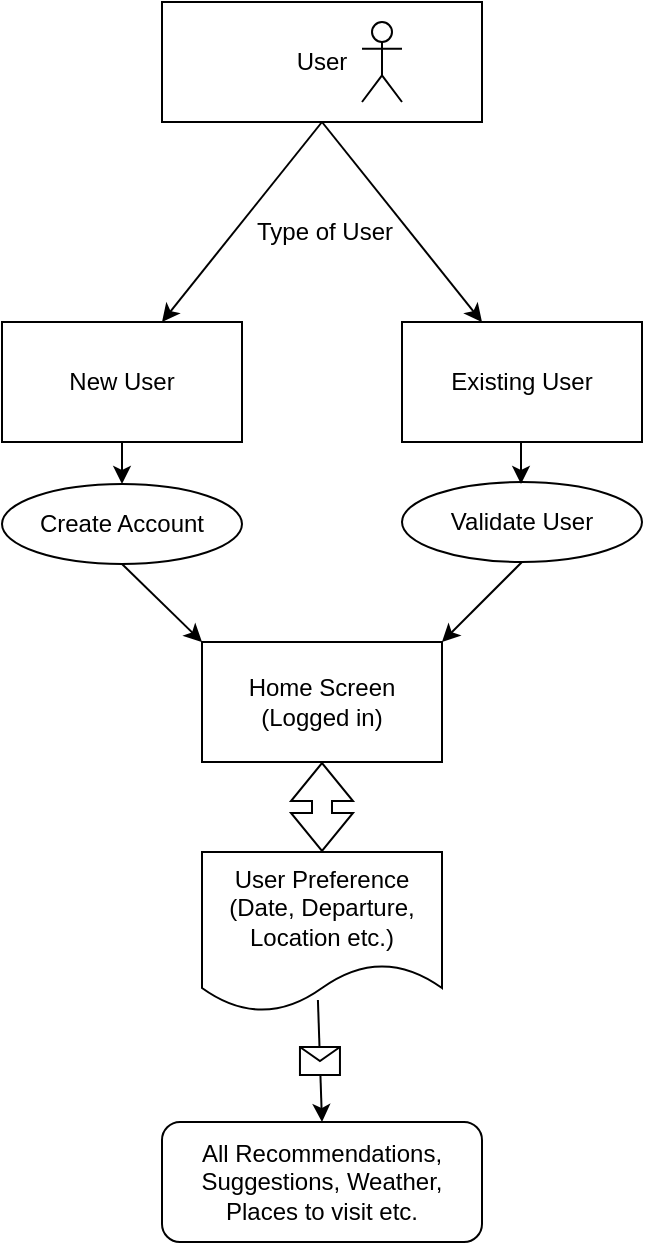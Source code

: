 <mxfile version="21.7.5" type="github">
  <diagram name="Page-1" id="nV2FWvVAo2iCizJ7a7_f">
    <mxGraphModel dx="454" dy="297" grid="1" gridSize="10" guides="1" tooltips="1" connect="1" arrows="1" fold="1" page="1" pageScale="1" pageWidth="827" pageHeight="1169" math="0" shadow="0">
      <root>
        <mxCell id="0" />
        <mxCell id="1" parent="0" />
        <mxCell id="H0QnVHsDFDVrJVDKdj2z-1" value="User" style="rounded=0;whiteSpace=wrap;html=1;" vertex="1" parent="1">
          <mxGeometry x="320" y="40" width="160" height="60" as="geometry" />
        </mxCell>
        <mxCell id="H0QnVHsDFDVrJVDKdj2z-2" value="" style="endArrow=classic;html=1;rounded=0;exitX=0.5;exitY=1;exitDx=0;exitDy=0;" edge="1" parent="1" source="H0QnVHsDFDVrJVDKdj2z-1">
          <mxGeometry width="50" height="50" relative="1" as="geometry">
            <mxPoint x="370" y="200" as="sourcePoint" />
            <mxPoint x="320" y="200" as="targetPoint" />
          </mxGeometry>
        </mxCell>
        <mxCell id="H0QnVHsDFDVrJVDKdj2z-3" value="" style="endArrow=classic;html=1;rounded=0;" edge="1" parent="1">
          <mxGeometry width="50" height="50" relative="1" as="geometry">
            <mxPoint x="400" y="100" as="sourcePoint" />
            <mxPoint x="480" y="200" as="targetPoint" />
          </mxGeometry>
        </mxCell>
        <mxCell id="H0QnVHsDFDVrJVDKdj2z-4" value="New User" style="rounded=0;whiteSpace=wrap;html=1;" vertex="1" parent="1">
          <mxGeometry x="240" y="200" width="120" height="60" as="geometry" />
        </mxCell>
        <mxCell id="H0QnVHsDFDVrJVDKdj2z-5" value="Existing User" style="rounded=0;whiteSpace=wrap;html=1;" vertex="1" parent="1">
          <mxGeometry x="440" y="200" width="120" height="60" as="geometry" />
        </mxCell>
        <mxCell id="H0QnVHsDFDVrJVDKdj2z-6" value="Create Account" style="ellipse;whiteSpace=wrap;html=1;" vertex="1" parent="1">
          <mxGeometry x="240" y="281" width="120" height="40" as="geometry" />
        </mxCell>
        <mxCell id="H0QnVHsDFDVrJVDKdj2z-8" value="Validate User" style="ellipse;whiteSpace=wrap;html=1;" vertex="1" parent="1">
          <mxGeometry x="440" y="280" width="120" height="40" as="geometry" />
        </mxCell>
        <mxCell id="H0QnVHsDFDVrJVDKdj2z-9" value="" style="shape=umlActor;verticalLabelPosition=bottom;verticalAlign=top;html=1;outlineConnect=0;" vertex="1" parent="1">
          <mxGeometry x="420" y="50" width="20" height="40" as="geometry" />
        </mxCell>
        <mxCell id="H0QnVHsDFDVrJVDKdj2z-10" value="Type of User" style="text;html=1;align=center;verticalAlign=middle;resizable=0;points=[];autosize=1;strokeColor=none;fillColor=none;" vertex="1" parent="1">
          <mxGeometry x="356" y="140" width="90" height="30" as="geometry" />
        </mxCell>
        <mxCell id="H0QnVHsDFDVrJVDKdj2z-12" value="" style="endArrow=classic;html=1;rounded=0;entryX=0.5;entryY=0;entryDx=0;entryDy=0;exitX=0.5;exitY=1;exitDx=0;exitDy=0;" edge="1" parent="1" source="H0QnVHsDFDVrJVDKdj2z-4" target="H0QnVHsDFDVrJVDKdj2z-6">
          <mxGeometry width="50" height="50" relative="1" as="geometry">
            <mxPoint x="330" y="250" as="sourcePoint" />
            <mxPoint x="380" y="200" as="targetPoint" />
          </mxGeometry>
        </mxCell>
        <mxCell id="H0QnVHsDFDVrJVDKdj2z-14" value="" style="endArrow=classic;html=1;rounded=0;entryX=0.5;entryY=0;entryDx=0;entryDy=0;exitX=0.5;exitY=1;exitDx=0;exitDy=0;" edge="1" parent="1">
          <mxGeometry width="50" height="50" relative="1" as="geometry">
            <mxPoint x="499.5" y="260" as="sourcePoint" />
            <mxPoint x="499.5" y="281" as="targetPoint" />
          </mxGeometry>
        </mxCell>
        <mxCell id="H0QnVHsDFDVrJVDKdj2z-15" value="Home Screen&lt;br&gt;(Logged in)" style="rounded=0;whiteSpace=wrap;html=1;" vertex="1" parent="1">
          <mxGeometry x="340" y="360" width="120" height="60" as="geometry" />
        </mxCell>
        <mxCell id="H0QnVHsDFDVrJVDKdj2z-16" value="" style="endArrow=classic;html=1;rounded=0;exitX=0.5;exitY=1;exitDx=0;exitDy=0;entryX=0;entryY=0;entryDx=0;entryDy=0;" edge="1" parent="1" source="H0QnVHsDFDVrJVDKdj2z-6" target="H0QnVHsDFDVrJVDKdj2z-15">
          <mxGeometry width="50" height="50" relative="1" as="geometry">
            <mxPoint x="330" y="360" as="sourcePoint" />
            <mxPoint x="380" y="310" as="targetPoint" />
          </mxGeometry>
        </mxCell>
        <mxCell id="H0QnVHsDFDVrJVDKdj2z-17" value="" style="endArrow=classic;html=1;rounded=0;exitX=0.5;exitY=1;exitDx=0;exitDy=0;entryX=1;entryY=0;entryDx=0;entryDy=0;" edge="1" parent="1" source="H0QnVHsDFDVrJVDKdj2z-8" target="H0QnVHsDFDVrJVDKdj2z-15">
          <mxGeometry width="50" height="50" relative="1" as="geometry">
            <mxPoint x="310" y="331" as="sourcePoint" />
            <mxPoint x="350" y="370" as="targetPoint" />
          </mxGeometry>
        </mxCell>
        <mxCell id="H0QnVHsDFDVrJVDKdj2z-19" value="User Preference&lt;br&gt;(Date, Departure, Location etc.)" style="shape=document;whiteSpace=wrap;html=1;boundedLbl=1;" vertex="1" parent="1">
          <mxGeometry x="340" y="465" width="120" height="80" as="geometry" />
        </mxCell>
        <mxCell id="H0QnVHsDFDVrJVDKdj2z-20" value="" style="shape=flexArrow;endArrow=classic;startArrow=classic;html=1;rounded=0;entryX=0.5;entryY=1;entryDx=0;entryDy=0;exitX=0.5;exitY=0;exitDx=0;exitDy=0;" edge="1" parent="1" source="H0QnVHsDFDVrJVDKdj2z-19" target="H0QnVHsDFDVrJVDKdj2z-15">
          <mxGeometry width="100" height="100" relative="1" as="geometry">
            <mxPoint x="340" y="450" as="sourcePoint" />
            <mxPoint x="440" y="350" as="targetPoint" />
          </mxGeometry>
        </mxCell>
        <mxCell id="H0QnVHsDFDVrJVDKdj2z-21" value="" style="endArrow=classic;html=1;rounded=0;exitX=0.483;exitY=0.925;exitDx=0;exitDy=0;exitPerimeter=0;" edge="1" parent="1" source="H0QnVHsDFDVrJVDKdj2z-19">
          <mxGeometry relative="1" as="geometry">
            <mxPoint x="340" y="400" as="sourcePoint" />
            <mxPoint x="400" y="600" as="targetPoint" />
          </mxGeometry>
        </mxCell>
        <mxCell id="H0QnVHsDFDVrJVDKdj2z-22" value="" style="shape=message;html=1;outlineConnect=0;" vertex="1" parent="H0QnVHsDFDVrJVDKdj2z-21">
          <mxGeometry width="20" height="14" relative="1" as="geometry">
            <mxPoint x="-10" y="-7" as="offset" />
          </mxGeometry>
        </mxCell>
        <mxCell id="H0QnVHsDFDVrJVDKdj2z-23" value="All Recommendations, Suggestions, Weather, Places to visit etc." style="rounded=1;whiteSpace=wrap;html=1;" vertex="1" parent="1">
          <mxGeometry x="320" y="600" width="160" height="60" as="geometry" />
        </mxCell>
      </root>
    </mxGraphModel>
  </diagram>
</mxfile>
